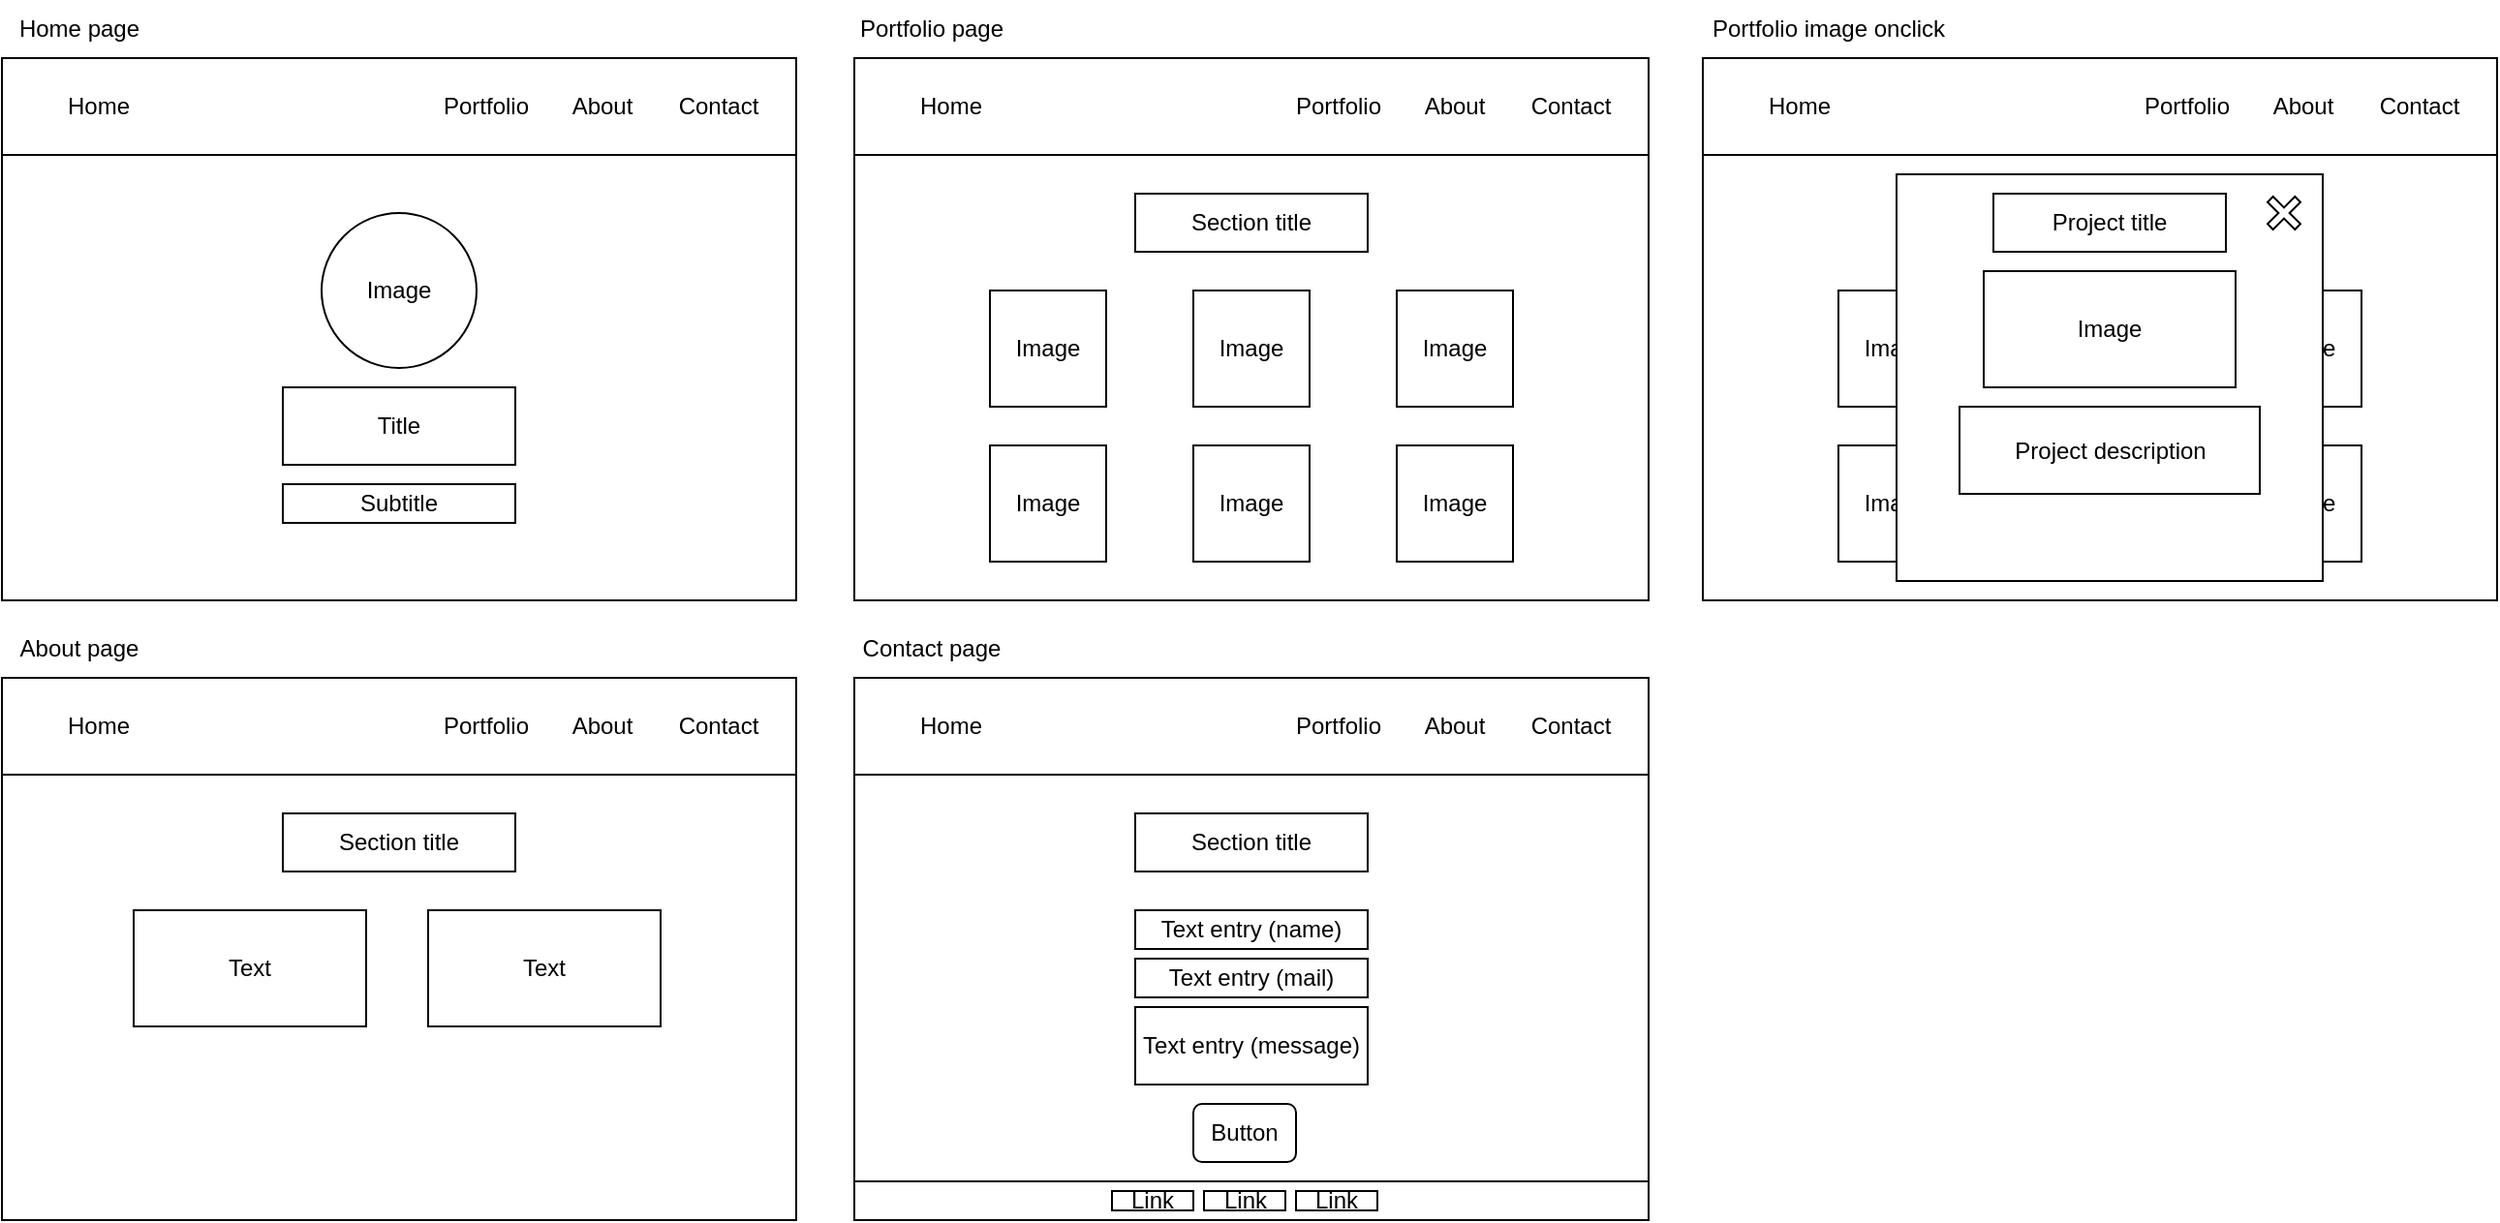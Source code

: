 <mxfile version="20.4.0" type="device"><diagram id="0v6Kg5zx-0HC9eGNe1zB" name="Page-1"><mxGraphModel dx="1038" dy="495" grid="1" gridSize="10" guides="1" tooltips="1" connect="1" arrows="1" fold="1" page="1" pageScale="1" pageWidth="827" pageHeight="1169" math="0" shadow="0"><root><mxCell id="0"/><mxCell id="1" parent="0"/><mxCell id="Oi2eAJYBbINlronNS8BJ-1" value="" style="rounded=0;whiteSpace=wrap;html=1;" parent="1" vertex="1"><mxGeometry x="2" y="80" width="410" height="280" as="geometry"/></mxCell><mxCell id="Oi2eAJYBbINlronNS8BJ-2" value="" style="rounded=0;whiteSpace=wrap;html=1;" parent="1" vertex="1"><mxGeometry x="2" y="80" width="410" height="50" as="geometry"/></mxCell><mxCell id="Oi2eAJYBbINlronNS8BJ-4" value="Portfolio" style="text;html=1;strokeColor=none;fillColor=none;align=center;verticalAlign=middle;whiteSpace=wrap;rounded=0;" parent="1" vertex="1"><mxGeometry x="222" y="90" width="60" height="30" as="geometry"/></mxCell><mxCell id="Oi2eAJYBbINlronNS8BJ-5" value="About" style="text;html=1;strokeColor=none;fillColor=none;align=center;verticalAlign=middle;whiteSpace=wrap;rounded=0;" parent="1" vertex="1"><mxGeometry x="282" y="90" width="60" height="30" as="geometry"/></mxCell><mxCell id="Oi2eAJYBbINlronNS8BJ-6" value="Contact" style="text;html=1;strokeColor=none;fillColor=none;align=center;verticalAlign=middle;whiteSpace=wrap;rounded=0;" parent="1" vertex="1"><mxGeometry x="342" y="90" width="60" height="30" as="geometry"/></mxCell><mxCell id="Oi2eAJYBbINlronNS8BJ-8" value="Home" style="text;html=1;strokeColor=none;fillColor=none;align=center;verticalAlign=middle;whiteSpace=wrap;rounded=0;" parent="1" vertex="1"><mxGeometry x="22" y="90" width="60" height="30" as="geometry"/></mxCell><mxCell id="Oi2eAJYBbINlronNS8BJ-9" value="Image" style="ellipse;whiteSpace=wrap;html=1;aspect=fixed;" parent="1" vertex="1"><mxGeometry x="167" y="160" width="80" height="80" as="geometry"/></mxCell><mxCell id="Oi2eAJYBbINlronNS8BJ-10" value="Title" style="rounded=0;whiteSpace=wrap;html=1;" parent="1" vertex="1"><mxGeometry x="147" y="250" width="120" height="40" as="geometry"/></mxCell><mxCell id="Oi2eAJYBbINlronNS8BJ-11" value="Subtitle" style="rounded=0;whiteSpace=wrap;html=1;" parent="1" vertex="1"><mxGeometry x="147" y="300" width="120" height="20" as="geometry"/></mxCell><mxCell id="Oi2eAJYBbINlronNS8BJ-12" value="Home page" style="text;html=1;strokeColor=none;fillColor=none;align=center;verticalAlign=middle;whiteSpace=wrap;rounded=0;" parent="1" vertex="1"><mxGeometry x="2" y="50" width="80" height="30" as="geometry"/></mxCell><mxCell id="Oi2eAJYBbINlronNS8BJ-13" value="" style="rounded=0;whiteSpace=wrap;html=1;" parent="1" vertex="1"><mxGeometry x="442" y="80" width="410" height="280" as="geometry"/></mxCell><mxCell id="Oi2eAJYBbINlronNS8BJ-14" value="" style="rounded=0;whiteSpace=wrap;html=1;" parent="1" vertex="1"><mxGeometry x="442" y="80" width="410" height="50" as="geometry"/></mxCell><mxCell id="Oi2eAJYBbINlronNS8BJ-15" value="Portfolio" style="text;html=1;strokeColor=none;fillColor=none;align=center;verticalAlign=middle;whiteSpace=wrap;rounded=0;" parent="1" vertex="1"><mxGeometry x="662" y="90" width="60" height="30" as="geometry"/></mxCell><mxCell id="Oi2eAJYBbINlronNS8BJ-16" value="About" style="text;html=1;strokeColor=none;fillColor=none;align=center;verticalAlign=middle;whiteSpace=wrap;rounded=0;" parent="1" vertex="1"><mxGeometry x="722" y="90" width="60" height="30" as="geometry"/></mxCell><mxCell id="Oi2eAJYBbINlronNS8BJ-17" value="Contact" style="text;html=1;strokeColor=none;fillColor=none;align=center;verticalAlign=middle;whiteSpace=wrap;rounded=0;" parent="1" vertex="1"><mxGeometry x="782" y="90" width="60" height="30" as="geometry"/></mxCell><mxCell id="Oi2eAJYBbINlronNS8BJ-18" value="Home" style="text;html=1;strokeColor=none;fillColor=none;align=center;verticalAlign=middle;whiteSpace=wrap;rounded=0;" parent="1" vertex="1"><mxGeometry x="462" y="90" width="60" height="30" as="geometry"/></mxCell><mxCell id="Oi2eAJYBbINlronNS8BJ-22" value="Portfolio page" style="text;html=1;strokeColor=none;fillColor=none;align=center;verticalAlign=middle;whiteSpace=wrap;rounded=0;" parent="1" vertex="1"><mxGeometry x="442" y="50" width="80" height="30" as="geometry"/></mxCell><mxCell id="Oi2eAJYBbINlronNS8BJ-23" value="Section title" style="rounded=0;whiteSpace=wrap;html=1;" parent="1" vertex="1"><mxGeometry x="587" y="150" width="120" height="30" as="geometry"/></mxCell><mxCell id="Oi2eAJYBbINlronNS8BJ-24" value="Image" style="whiteSpace=wrap;html=1;aspect=fixed;" parent="1" vertex="1"><mxGeometry x="617" y="200" width="60" height="60" as="geometry"/></mxCell><mxCell id="Oi2eAJYBbINlronNS8BJ-25" value="Image" style="whiteSpace=wrap;html=1;aspect=fixed;" parent="1" vertex="1"><mxGeometry x="512" y="200" width="60" height="60" as="geometry"/></mxCell><mxCell id="Oi2eAJYBbINlronNS8BJ-26" value="Image" style="whiteSpace=wrap;html=1;aspect=fixed;" parent="1" vertex="1"><mxGeometry x="722" y="200" width="60" height="60" as="geometry"/></mxCell><mxCell id="Oi2eAJYBbINlronNS8BJ-27" value="Image" style="whiteSpace=wrap;html=1;aspect=fixed;" parent="1" vertex="1"><mxGeometry x="512" y="280" width="60" height="60" as="geometry"/></mxCell><mxCell id="Oi2eAJYBbINlronNS8BJ-29" value="Image" style="whiteSpace=wrap;html=1;aspect=fixed;" parent="1" vertex="1"><mxGeometry x="617" y="280" width="60" height="60" as="geometry"/></mxCell><mxCell id="Oi2eAJYBbINlronNS8BJ-30" value="Image" style="whiteSpace=wrap;html=1;aspect=fixed;" parent="1" vertex="1"><mxGeometry x="722" y="280" width="60" height="60" as="geometry"/></mxCell><mxCell id="Oi2eAJYBbINlronNS8BJ-31" value="" style="rounded=0;whiteSpace=wrap;html=1;" parent="1" vertex="1"><mxGeometry x="2" y="400" width="410" height="280" as="geometry"/></mxCell><mxCell id="Oi2eAJYBbINlronNS8BJ-32" value="" style="rounded=0;whiteSpace=wrap;html=1;" parent="1" vertex="1"><mxGeometry x="2" y="400" width="410" height="50" as="geometry"/></mxCell><mxCell id="Oi2eAJYBbINlronNS8BJ-33" value="Portfolio" style="text;html=1;strokeColor=none;fillColor=none;align=center;verticalAlign=middle;whiteSpace=wrap;rounded=0;" parent="1" vertex="1"><mxGeometry x="222" y="410" width="60" height="30" as="geometry"/></mxCell><mxCell id="Oi2eAJYBbINlronNS8BJ-34" value="About" style="text;html=1;strokeColor=none;fillColor=none;align=center;verticalAlign=middle;whiteSpace=wrap;rounded=0;" parent="1" vertex="1"><mxGeometry x="282" y="410" width="60" height="30" as="geometry"/></mxCell><mxCell id="Oi2eAJYBbINlronNS8BJ-35" value="Contact" style="text;html=1;strokeColor=none;fillColor=none;align=center;verticalAlign=middle;whiteSpace=wrap;rounded=0;" parent="1" vertex="1"><mxGeometry x="342" y="410" width="60" height="30" as="geometry"/></mxCell><mxCell id="Oi2eAJYBbINlronNS8BJ-36" value="Home" style="text;html=1;strokeColor=none;fillColor=none;align=center;verticalAlign=middle;whiteSpace=wrap;rounded=0;" parent="1" vertex="1"><mxGeometry x="22" y="410" width="60" height="30" as="geometry"/></mxCell><mxCell id="Oi2eAJYBbINlronNS8BJ-40" value="About page" style="text;html=1;strokeColor=none;fillColor=none;align=center;verticalAlign=middle;whiteSpace=wrap;rounded=0;" parent="1" vertex="1"><mxGeometry x="2" y="370" width="80" height="30" as="geometry"/></mxCell><mxCell id="Oi2eAJYBbINlronNS8BJ-42" value="Section title" style="rounded=0;whiteSpace=wrap;html=1;" parent="1" vertex="1"><mxGeometry x="147" y="470" width="120" height="30" as="geometry"/></mxCell><mxCell id="Oi2eAJYBbINlronNS8BJ-43" value="Text" style="rounded=0;whiteSpace=wrap;html=1;" parent="1" vertex="1"><mxGeometry x="70" y="520" width="120" height="60" as="geometry"/></mxCell><mxCell id="Oi2eAJYBbINlronNS8BJ-44" value="Text" style="rounded=0;whiteSpace=wrap;html=1;" parent="1" vertex="1"><mxGeometry x="222" y="520" width="120" height="60" as="geometry"/></mxCell><mxCell id="Oi2eAJYBbINlronNS8BJ-45" value="" style="rounded=0;whiteSpace=wrap;html=1;" parent="1" vertex="1"><mxGeometry x="442" y="400" width="410" height="280" as="geometry"/></mxCell><mxCell id="Oi2eAJYBbINlronNS8BJ-46" value="" style="rounded=0;whiteSpace=wrap;html=1;" parent="1" vertex="1"><mxGeometry x="442" y="400" width="410" height="50" as="geometry"/></mxCell><mxCell id="Oi2eAJYBbINlronNS8BJ-47" value="Portfolio" style="text;html=1;strokeColor=none;fillColor=none;align=center;verticalAlign=middle;whiteSpace=wrap;rounded=0;" parent="1" vertex="1"><mxGeometry x="662" y="410" width="60" height="30" as="geometry"/></mxCell><mxCell id="Oi2eAJYBbINlronNS8BJ-48" value="About" style="text;html=1;strokeColor=none;fillColor=none;align=center;verticalAlign=middle;whiteSpace=wrap;rounded=0;" parent="1" vertex="1"><mxGeometry x="722" y="410" width="60" height="30" as="geometry"/></mxCell><mxCell id="Oi2eAJYBbINlronNS8BJ-49" value="Contact" style="text;html=1;strokeColor=none;fillColor=none;align=center;verticalAlign=middle;whiteSpace=wrap;rounded=0;" parent="1" vertex="1"><mxGeometry x="782" y="410" width="60" height="30" as="geometry"/></mxCell><mxCell id="Oi2eAJYBbINlronNS8BJ-50" value="Home" style="text;html=1;strokeColor=none;fillColor=none;align=center;verticalAlign=middle;whiteSpace=wrap;rounded=0;" parent="1" vertex="1"><mxGeometry x="462" y="410" width="60" height="30" as="geometry"/></mxCell><mxCell id="Oi2eAJYBbINlronNS8BJ-51" value="Contact page" style="text;html=1;strokeColor=none;fillColor=none;align=center;verticalAlign=middle;whiteSpace=wrap;rounded=0;" parent="1" vertex="1"><mxGeometry x="442" y="370" width="80" height="30" as="geometry"/></mxCell><mxCell id="Oi2eAJYBbINlronNS8BJ-52" value="Section title" style="rounded=0;whiteSpace=wrap;html=1;" parent="1" vertex="1"><mxGeometry x="587" y="470" width="120" height="30" as="geometry"/></mxCell><mxCell id="Oi2eAJYBbINlronNS8BJ-53" value="Text entry (name)" style="rounded=0;whiteSpace=wrap;html=1;" parent="1" vertex="1"><mxGeometry x="587" y="520" width="120" height="20" as="geometry"/></mxCell><mxCell id="Oi2eAJYBbINlronNS8BJ-55" value="Text entry (mail)" style="rounded=0;whiteSpace=wrap;html=1;" parent="1" vertex="1"><mxGeometry x="587" y="545" width="120" height="20" as="geometry"/></mxCell><mxCell id="Oi2eAJYBbINlronNS8BJ-56" value="Text entry (message)" style="rounded=0;whiteSpace=wrap;html=1;" parent="1" vertex="1"><mxGeometry x="587" y="570" width="120" height="40" as="geometry"/></mxCell><mxCell id="Oi2eAJYBbINlronNS8BJ-57" value="Button" style="rounded=1;whiteSpace=wrap;html=1;" parent="1" vertex="1"><mxGeometry x="617" y="620" width="53" height="30" as="geometry"/></mxCell><mxCell id="Oi2eAJYBbINlronNS8BJ-58" value="" style="rounded=0;whiteSpace=wrap;html=1;" parent="1" vertex="1"><mxGeometry x="442" y="660" width="410" height="20" as="geometry"/></mxCell><mxCell id="Oi2eAJYBbINlronNS8BJ-59" value="Link" style="rounded=0;whiteSpace=wrap;html=1;" parent="1" vertex="1"><mxGeometry x="622.5" y="665" width="42" height="10" as="geometry"/></mxCell><mxCell id="Oi2eAJYBbINlronNS8BJ-61" value="Link" style="rounded=0;whiteSpace=wrap;html=1;" parent="1" vertex="1"><mxGeometry x="575" y="665" width="42" height="10" as="geometry"/></mxCell><mxCell id="Oi2eAJYBbINlronNS8BJ-63" value="Link" style="rounded=0;whiteSpace=wrap;html=1;" parent="1" vertex="1"><mxGeometry x="670" y="665" width="42" height="10" as="geometry"/></mxCell><mxCell id="jp8pazBw02PRzg_wZXCv-1" value="" style="rounded=0;whiteSpace=wrap;html=1;" vertex="1" parent="1"><mxGeometry x="880" y="80" width="410" height="280" as="geometry"/></mxCell><mxCell id="jp8pazBw02PRzg_wZXCv-2" value="" style="rounded=0;whiteSpace=wrap;html=1;" vertex="1" parent="1"><mxGeometry x="880" y="80" width="410" height="50" as="geometry"/></mxCell><mxCell id="jp8pazBw02PRzg_wZXCv-3" value="Portfolio" style="text;html=1;strokeColor=none;fillColor=none;align=center;verticalAlign=middle;whiteSpace=wrap;rounded=0;" vertex="1" parent="1"><mxGeometry x="1100" y="90" width="60" height="30" as="geometry"/></mxCell><mxCell id="jp8pazBw02PRzg_wZXCv-4" value="About" style="text;html=1;strokeColor=none;fillColor=none;align=center;verticalAlign=middle;whiteSpace=wrap;rounded=0;" vertex="1" parent="1"><mxGeometry x="1160" y="90" width="60" height="30" as="geometry"/></mxCell><mxCell id="jp8pazBw02PRzg_wZXCv-5" value="Contact" style="text;html=1;strokeColor=none;fillColor=none;align=center;verticalAlign=middle;whiteSpace=wrap;rounded=0;" vertex="1" parent="1"><mxGeometry x="1220" y="90" width="60" height="30" as="geometry"/></mxCell><mxCell id="jp8pazBw02PRzg_wZXCv-6" value="Home" style="text;html=1;strokeColor=none;fillColor=none;align=center;verticalAlign=middle;whiteSpace=wrap;rounded=0;" vertex="1" parent="1"><mxGeometry x="900" y="90" width="60" height="30" as="geometry"/></mxCell><mxCell id="jp8pazBw02PRzg_wZXCv-7" value="Portfolio image onclick" style="text;html=1;strokeColor=none;fillColor=none;align=center;verticalAlign=middle;whiteSpace=wrap;rounded=0;" vertex="1" parent="1"><mxGeometry x="880" y="50" width="130" height="30" as="geometry"/></mxCell><mxCell id="jp8pazBw02PRzg_wZXCv-8" value="Section title" style="rounded=0;whiteSpace=wrap;html=1;" vertex="1" parent="1"><mxGeometry x="1025" y="150" width="120" height="30" as="geometry"/></mxCell><mxCell id="jp8pazBw02PRzg_wZXCv-9" value="Image" style="whiteSpace=wrap;html=1;aspect=fixed;" vertex="1" parent="1"><mxGeometry x="1055" y="200" width="60" height="60" as="geometry"/></mxCell><mxCell id="jp8pazBw02PRzg_wZXCv-10" value="Image" style="whiteSpace=wrap;html=1;aspect=fixed;" vertex="1" parent="1"><mxGeometry x="950" y="200" width="60" height="60" as="geometry"/></mxCell><mxCell id="jp8pazBw02PRzg_wZXCv-11" value="Image" style="whiteSpace=wrap;html=1;aspect=fixed;" vertex="1" parent="1"><mxGeometry x="1160" y="200" width="60" height="60" as="geometry"/></mxCell><mxCell id="jp8pazBw02PRzg_wZXCv-12" value="Image" style="whiteSpace=wrap;html=1;aspect=fixed;" vertex="1" parent="1"><mxGeometry x="950" y="280" width="60" height="60" as="geometry"/></mxCell><mxCell id="jp8pazBw02PRzg_wZXCv-13" value="Image" style="whiteSpace=wrap;html=1;aspect=fixed;" vertex="1" parent="1"><mxGeometry x="1055" y="280" width="60" height="60" as="geometry"/></mxCell><mxCell id="jp8pazBw02PRzg_wZXCv-14" value="Image" style="whiteSpace=wrap;html=1;aspect=fixed;" vertex="1" parent="1"><mxGeometry x="1160" y="280" width="60" height="60" as="geometry"/></mxCell><mxCell id="jp8pazBw02PRzg_wZXCv-15" value="" style="rounded=0;whiteSpace=wrap;html=1;" vertex="1" parent="1"><mxGeometry x="980" y="140" width="220" height="210" as="geometry"/></mxCell><mxCell id="jp8pazBw02PRzg_wZXCv-16" value="Project title" style="rounded=0;whiteSpace=wrap;html=1;" vertex="1" parent="1"><mxGeometry x="1030" y="150" width="120" height="30" as="geometry"/></mxCell><mxCell id="jp8pazBw02PRzg_wZXCv-17" value="Image" style="rounded=0;whiteSpace=wrap;html=1;" vertex="1" parent="1"><mxGeometry x="1025" y="190" width="130" height="60" as="geometry"/></mxCell><mxCell id="jp8pazBw02PRzg_wZXCv-18" value="Project description" style="rounded=0;whiteSpace=wrap;html=1;" vertex="1" parent="1"><mxGeometry x="1012.5" y="260" width="155" height="45" as="geometry"/></mxCell><mxCell id="jp8pazBw02PRzg_wZXCv-19" value="" style="shape=cross;whiteSpace=wrap;html=1;rotation=-45;" vertex="1" parent="1"><mxGeometry x="1170" y="150.0" width="20" height="20" as="geometry"/></mxCell></root></mxGraphModel></diagram></mxfile>